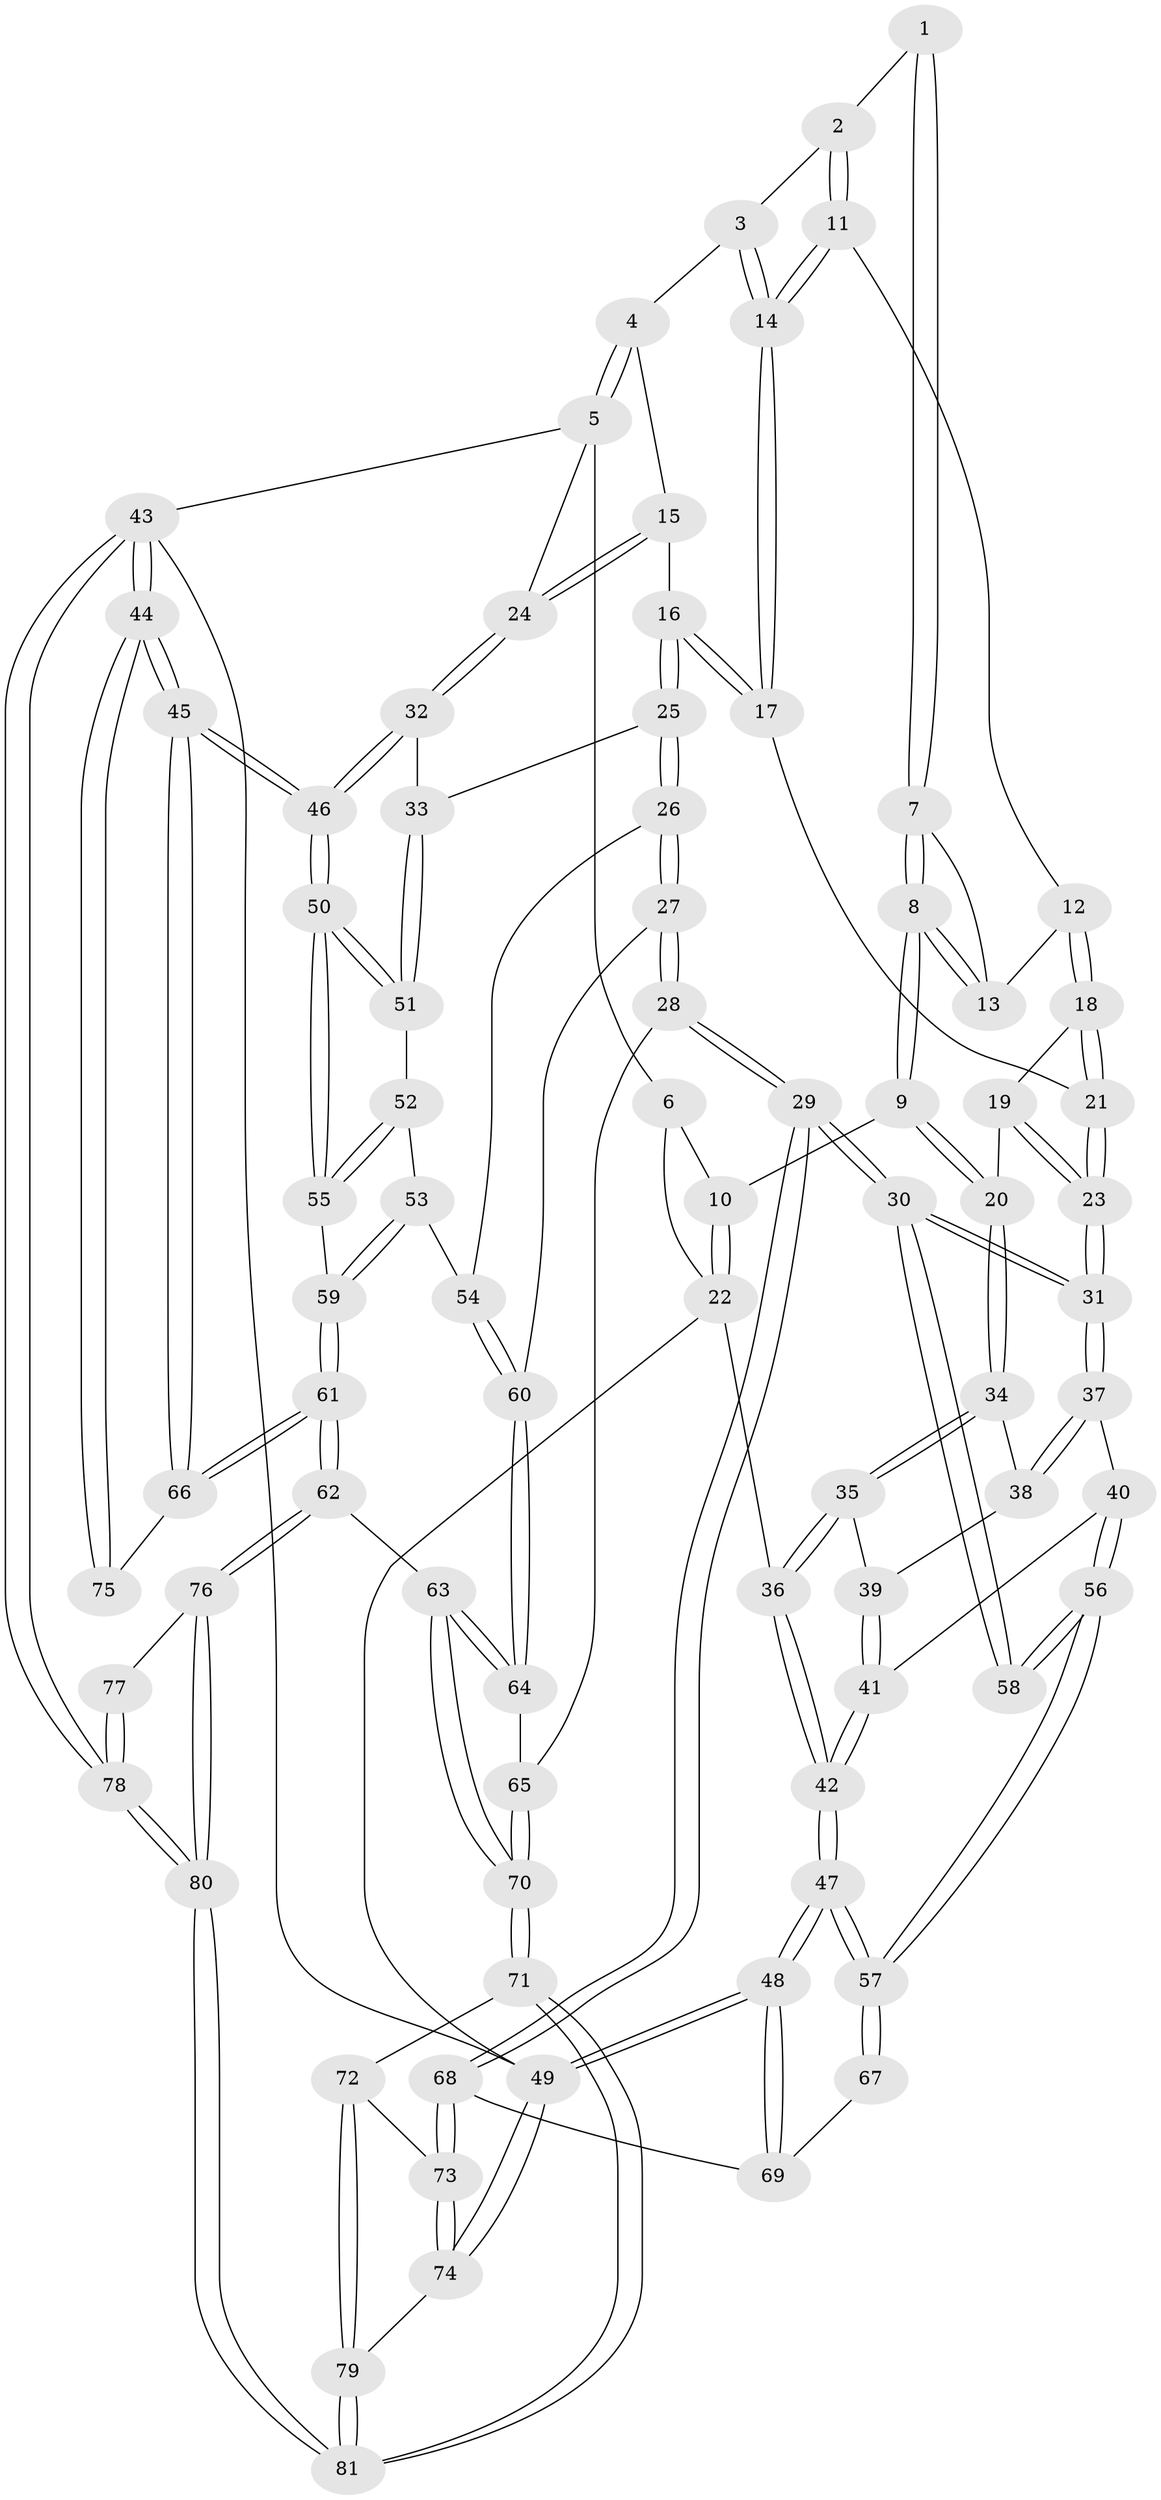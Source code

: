 // coarse degree distribution, {2: 0.2, 4: 0.24, 5: 0.12, 7: 0.04, 3: 0.4}
// Generated by graph-tools (version 1.1) at 2025/54/03/04/25 22:54:44]
// undirected, 81 vertices, 199 edges
graph export_dot {
  node [color=gray90,style=filled];
  1 [pos="+0.38416975982876017+0"];
  2 [pos="+0.432687664512222+0"];
  3 [pos="+0.6269351298550904+0"];
  4 [pos="+0.6700561680971697+0"];
  5 [pos="+1+0"];
  6 [pos="+0.2162985528329972+0"];
  7 [pos="+0.36875869179338544+0"];
  8 [pos="+0.264501174014182+0.16244260219582501"];
  9 [pos="+0.18615717236017018+0.2322304235693626"];
  10 [pos="+0.12378411078780903+0.11597657650298283"];
  11 [pos="+0.49125588143725263+0.1472355056111796"];
  12 [pos="+0.42394794088159155+0.15352366480186874"];
  13 [pos="+0.4111353735493872+0.14736719277018007"];
  14 [pos="+0.5829837608812671+0.18944649117075432"];
  15 [pos="+0.7198887912107877+0.24118069485566623"];
  16 [pos="+0.6980749953813088+0.2535462550601112"];
  17 [pos="+0.6132167433685916+0.23970519533342044"];
  18 [pos="+0.4077819537019323+0.252611201610707"];
  19 [pos="+0.38487687241578056+0.27222905117647705"];
  20 [pos="+0.18362768276266292+0.25498173482509306"];
  21 [pos="+0.5892327491749274+0.26196130079304325"];
  22 [pos="+0+0"];
  23 [pos="+0.47560824077874936+0.43478672390022255"];
  24 [pos="+1+0.0472519223726433"];
  25 [pos="+0.7442978494463074+0.48154063961565036"];
  26 [pos="+0.693580699092438+0.5222173806177217"];
  27 [pos="+0.6024036902422008+0.5737806246985276"];
  28 [pos="+0.520417616092733+0.6062317645469275"];
  29 [pos="+0.49167203907593876+0.6075753202225926"];
  30 [pos="+0.4554277271363414+0.5786262715743358"];
  31 [pos="+0.44209023377102646+0.5573547215666348"];
  32 [pos="+1+0.07355349772566636"];
  33 [pos="+0.8204927004127996+0.4916259123065144"];
  34 [pos="+0.1778226649810758+0.2675537298141282"];
  35 [pos="+0+0.31467475840874426"];
  36 [pos="+0+0.3163517873220775"];
  37 [pos="+0.2833003195417124+0.4866988424886383"];
  38 [pos="+0.17896089153310776+0.2728289409033224"];
  39 [pos="+0.06654173159848152+0.4409149398981794"];
  40 [pos="+0.13613318843520747+0.574050587896119"];
  41 [pos="+0.048414526238978475+0.5306366035192436"];
  42 [pos="+0+0.5457076892138478"];
  43 [pos="+1+1"];
  44 [pos="+1+1"];
  45 [pos="+1+0.7887045310245371"];
  46 [pos="+1+0.615380375623523"];
  47 [pos="+0+1"];
  48 [pos="+0+1"];
  49 [pos="+0+1"];
  50 [pos="+1+0.6161294724768677"];
  51 [pos="+0.8579098438979837+0.5393951659270467"];
  52 [pos="+0.8583247062447147+0.6191010584429226"];
  53 [pos="+0.8424836925306368+0.657751965428693"];
  54 [pos="+0.8107199835832999+0.6796945970241601"];
  55 [pos="+0.9843219850815966+0.670411344560345"];
  56 [pos="+0.11953755350016403+0.6977096558617489"];
  57 [pos="+0.08644611779745397+0.7991758927517594"];
  58 [pos="+0.37816064038305186+0.6363775850776269"];
  59 [pos="+0.9131056842633318+0.7157553587393835"];
  60 [pos="+0.7971601957990433+0.6994579976953585"];
  61 [pos="+0.8722906995369202+0.8512982486196373"];
  62 [pos="+0.8603003149075624+0.8578719844737053"];
  63 [pos="+0.8145542925114755+0.8428154410360332"];
  64 [pos="+0.7826381628967561+0.759071642397381"];
  65 [pos="+0.639207145852081+0.7039901449017045"];
  66 [pos="+1+0.8191419506977877"];
  67 [pos="+0.26961090399874105+0.7436373891144291"];
  68 [pos="+0.47851932488255333+0.8123055199998299"];
  69 [pos="+0.3290801721948995+0.8547496692435864"];
  70 [pos="+0.7011756949418445+0.8908973287915853"];
  71 [pos="+0.693853279517724+0.896754006613734"];
  72 [pos="+0.5992735141732088+0.8943198298850829"];
  73 [pos="+0.4896906964569927+0.8370122848139979"];
  74 [pos="+0.35629716357767216+1"];
  75 [pos="+0.962038625288273+0.9609355108935838"];
  76 [pos="+0.8609087117272372+0.8610379949976645"];
  77 [pos="+0.9493795169553324+0.9566772360547121"];
  78 [pos="+0.8528730468847396+1"];
  79 [pos="+0.5581112213035858+1"];
  80 [pos="+0.8196309381244907+1"];
  81 [pos="+0.74856347772554+1"];
  1 -- 2;
  1 -- 7;
  1 -- 7;
  2 -- 3;
  2 -- 11;
  2 -- 11;
  3 -- 4;
  3 -- 14;
  3 -- 14;
  4 -- 5;
  4 -- 5;
  4 -- 15;
  5 -- 6;
  5 -- 24;
  5 -- 43;
  6 -- 10;
  6 -- 22;
  7 -- 8;
  7 -- 8;
  7 -- 13;
  8 -- 9;
  8 -- 9;
  8 -- 13;
  8 -- 13;
  9 -- 10;
  9 -- 20;
  9 -- 20;
  10 -- 22;
  10 -- 22;
  11 -- 12;
  11 -- 14;
  11 -- 14;
  12 -- 13;
  12 -- 18;
  12 -- 18;
  14 -- 17;
  14 -- 17;
  15 -- 16;
  15 -- 24;
  15 -- 24;
  16 -- 17;
  16 -- 17;
  16 -- 25;
  16 -- 25;
  17 -- 21;
  18 -- 19;
  18 -- 21;
  18 -- 21;
  19 -- 20;
  19 -- 23;
  19 -- 23;
  20 -- 34;
  20 -- 34;
  21 -- 23;
  21 -- 23;
  22 -- 36;
  22 -- 49;
  23 -- 31;
  23 -- 31;
  24 -- 32;
  24 -- 32;
  25 -- 26;
  25 -- 26;
  25 -- 33;
  26 -- 27;
  26 -- 27;
  26 -- 54;
  27 -- 28;
  27 -- 28;
  27 -- 60;
  28 -- 29;
  28 -- 29;
  28 -- 65;
  29 -- 30;
  29 -- 30;
  29 -- 68;
  29 -- 68;
  30 -- 31;
  30 -- 31;
  30 -- 58;
  30 -- 58;
  31 -- 37;
  31 -- 37;
  32 -- 33;
  32 -- 46;
  32 -- 46;
  33 -- 51;
  33 -- 51;
  34 -- 35;
  34 -- 35;
  34 -- 38;
  35 -- 36;
  35 -- 36;
  35 -- 39;
  36 -- 42;
  36 -- 42;
  37 -- 38;
  37 -- 38;
  37 -- 40;
  38 -- 39;
  39 -- 41;
  39 -- 41;
  40 -- 41;
  40 -- 56;
  40 -- 56;
  41 -- 42;
  41 -- 42;
  42 -- 47;
  42 -- 47;
  43 -- 44;
  43 -- 44;
  43 -- 78;
  43 -- 78;
  43 -- 49;
  44 -- 45;
  44 -- 45;
  44 -- 75;
  44 -- 75;
  45 -- 46;
  45 -- 46;
  45 -- 66;
  45 -- 66;
  46 -- 50;
  46 -- 50;
  47 -- 48;
  47 -- 48;
  47 -- 57;
  47 -- 57;
  48 -- 49;
  48 -- 49;
  48 -- 69;
  48 -- 69;
  49 -- 74;
  49 -- 74;
  50 -- 51;
  50 -- 51;
  50 -- 55;
  50 -- 55;
  51 -- 52;
  52 -- 53;
  52 -- 55;
  52 -- 55;
  53 -- 54;
  53 -- 59;
  53 -- 59;
  54 -- 60;
  54 -- 60;
  55 -- 59;
  56 -- 57;
  56 -- 57;
  56 -- 58;
  56 -- 58;
  57 -- 67;
  57 -- 67;
  59 -- 61;
  59 -- 61;
  60 -- 64;
  60 -- 64;
  61 -- 62;
  61 -- 62;
  61 -- 66;
  61 -- 66;
  62 -- 63;
  62 -- 76;
  62 -- 76;
  63 -- 64;
  63 -- 64;
  63 -- 70;
  63 -- 70;
  64 -- 65;
  65 -- 70;
  65 -- 70;
  66 -- 75;
  67 -- 69;
  68 -- 69;
  68 -- 73;
  68 -- 73;
  70 -- 71;
  70 -- 71;
  71 -- 72;
  71 -- 81;
  71 -- 81;
  72 -- 73;
  72 -- 79;
  72 -- 79;
  73 -- 74;
  73 -- 74;
  74 -- 79;
  76 -- 77;
  76 -- 80;
  76 -- 80;
  77 -- 78;
  77 -- 78;
  78 -- 80;
  78 -- 80;
  79 -- 81;
  79 -- 81;
  80 -- 81;
  80 -- 81;
}
